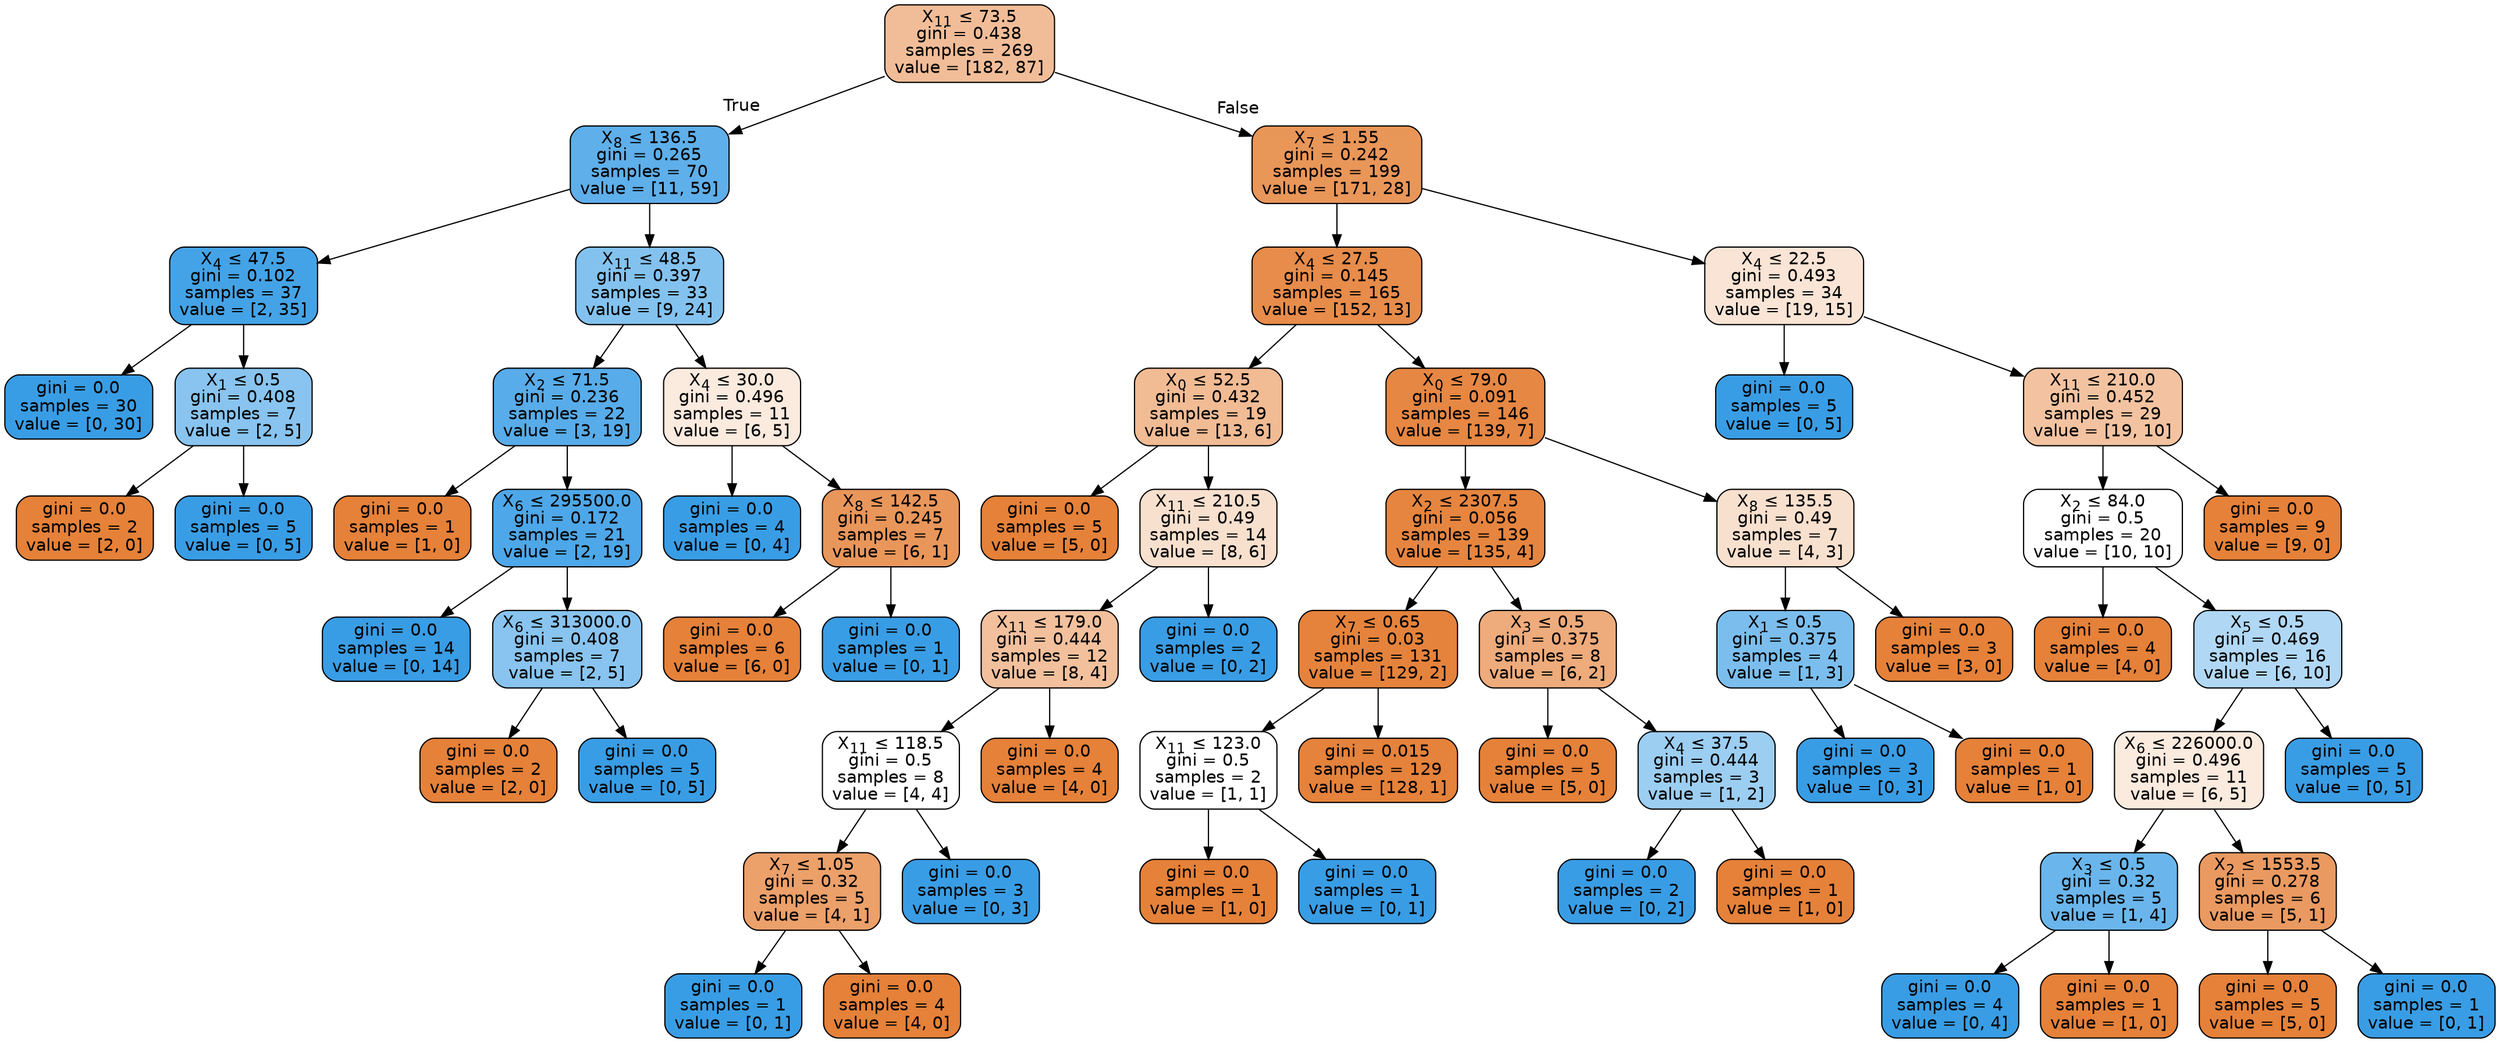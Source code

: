 digraph Tree {
node [shape=box, style="filled, rounded", color="black", fontname=helvetica] ;
edge [fontname=helvetica] ;
0 [label=<X<SUB>11</SUB> &le; 73.5<br/>gini = 0.438<br/>samples = 269<br/>value = [182, 87]>, fillcolor="#f1bd98"] ;
1 [label=<X<SUB>8</SUB> &le; 136.5<br/>gini = 0.265<br/>samples = 70<br/>value = [11, 59]>, fillcolor="#5eafea"] ;
0 -> 1 [labeldistance=2.5, labelangle=45, headlabel="True"] ;
2 [label=<X<SUB>4</SUB> &le; 47.5<br/>gini = 0.102<br/>samples = 37<br/>value = [2, 35]>, fillcolor="#44a3e6"] ;
1 -> 2 ;
3 [label=<gini = 0.0<br/>samples = 30<br/>value = [0, 30]>, fillcolor="#399de5"] ;
2 -> 3 ;
4 [label=<X<SUB>1</SUB> &le; 0.5<br/>gini = 0.408<br/>samples = 7<br/>value = [2, 5]>, fillcolor="#88c4ef"] ;
2 -> 4 ;
5 [label=<gini = 0.0<br/>samples = 2<br/>value = [2, 0]>, fillcolor="#e58139"] ;
4 -> 5 ;
6 [label=<gini = 0.0<br/>samples = 5<br/>value = [0, 5]>, fillcolor="#399de5"] ;
4 -> 6 ;
7 [label=<X<SUB>11</SUB> &le; 48.5<br/>gini = 0.397<br/>samples = 33<br/>value = [9, 24]>, fillcolor="#83c2ef"] ;
1 -> 7 ;
8 [label=<X<SUB>2</SUB> &le; 71.5<br/>gini = 0.236<br/>samples = 22<br/>value = [3, 19]>, fillcolor="#58ace9"] ;
7 -> 8 ;
9 [label=<gini = 0.0<br/>samples = 1<br/>value = [1, 0]>, fillcolor="#e58139"] ;
8 -> 9 ;
10 [label=<X<SUB>6</SUB> &le; 295500.0<br/>gini = 0.172<br/>samples = 21<br/>value = [2, 19]>, fillcolor="#4ea7e8"] ;
8 -> 10 ;
11 [label=<gini = 0.0<br/>samples = 14<br/>value = [0, 14]>, fillcolor="#399de5"] ;
10 -> 11 ;
12 [label=<X<SUB>6</SUB> &le; 313000.0<br/>gini = 0.408<br/>samples = 7<br/>value = [2, 5]>, fillcolor="#88c4ef"] ;
10 -> 12 ;
13 [label=<gini = 0.0<br/>samples = 2<br/>value = [2, 0]>, fillcolor="#e58139"] ;
12 -> 13 ;
14 [label=<gini = 0.0<br/>samples = 5<br/>value = [0, 5]>, fillcolor="#399de5"] ;
12 -> 14 ;
15 [label=<X<SUB>4</SUB> &le; 30.0<br/>gini = 0.496<br/>samples = 11<br/>value = [6, 5]>, fillcolor="#fbeade"] ;
7 -> 15 ;
16 [label=<gini = 0.0<br/>samples = 4<br/>value = [0, 4]>, fillcolor="#399de5"] ;
15 -> 16 ;
17 [label=<X<SUB>8</SUB> &le; 142.5<br/>gini = 0.245<br/>samples = 7<br/>value = [6, 1]>, fillcolor="#e9965a"] ;
15 -> 17 ;
18 [label=<gini = 0.0<br/>samples = 6<br/>value = [6, 0]>, fillcolor="#e58139"] ;
17 -> 18 ;
19 [label=<gini = 0.0<br/>samples = 1<br/>value = [0, 1]>, fillcolor="#399de5"] ;
17 -> 19 ;
20 [label=<X<SUB>7</SUB> &le; 1.55<br/>gini = 0.242<br/>samples = 199<br/>value = [171, 28]>, fillcolor="#e99659"] ;
0 -> 20 [labeldistance=2.5, labelangle=-45, headlabel="False"] ;
21 [label=<X<SUB>4</SUB> &le; 27.5<br/>gini = 0.145<br/>samples = 165<br/>value = [152, 13]>, fillcolor="#e78c4a"] ;
20 -> 21 ;
22 [label=<X<SUB>0</SUB> &le; 52.5<br/>gini = 0.432<br/>samples = 19<br/>value = [13, 6]>, fillcolor="#f1bb94"] ;
21 -> 22 ;
23 [label=<gini = 0.0<br/>samples = 5<br/>value = [5, 0]>, fillcolor="#e58139"] ;
22 -> 23 ;
24 [label=<X<SUB>11</SUB> &le; 210.5<br/>gini = 0.49<br/>samples = 14<br/>value = [8, 6]>, fillcolor="#f8e0ce"] ;
22 -> 24 ;
25 [label=<X<SUB>11</SUB> &le; 179.0<br/>gini = 0.444<br/>samples = 12<br/>value = [8, 4]>, fillcolor="#f2c09c"] ;
24 -> 25 ;
26 [label=<X<SUB>11</SUB> &le; 118.5<br/>gini = 0.5<br/>samples = 8<br/>value = [4, 4]>, fillcolor="#ffffff"] ;
25 -> 26 ;
27 [label=<X<SUB>7</SUB> &le; 1.05<br/>gini = 0.32<br/>samples = 5<br/>value = [4, 1]>, fillcolor="#eca06a"] ;
26 -> 27 ;
28 [label=<gini = 0.0<br/>samples = 1<br/>value = [0, 1]>, fillcolor="#399de5"] ;
27 -> 28 ;
29 [label=<gini = 0.0<br/>samples = 4<br/>value = [4, 0]>, fillcolor="#e58139"] ;
27 -> 29 ;
30 [label=<gini = 0.0<br/>samples = 3<br/>value = [0, 3]>, fillcolor="#399de5"] ;
26 -> 30 ;
31 [label=<gini = 0.0<br/>samples = 4<br/>value = [4, 0]>, fillcolor="#e58139"] ;
25 -> 31 ;
32 [label=<gini = 0.0<br/>samples = 2<br/>value = [0, 2]>, fillcolor="#399de5"] ;
24 -> 32 ;
33 [label=<X<SUB>0</SUB> &le; 79.0<br/>gini = 0.091<br/>samples = 146<br/>value = [139, 7]>, fillcolor="#e68743"] ;
21 -> 33 ;
34 [label=<X<SUB>2</SUB> &le; 2307.5<br/>gini = 0.056<br/>samples = 139<br/>value = [135, 4]>, fillcolor="#e6853f"] ;
33 -> 34 ;
35 [label=<X<SUB>7</SUB> &le; 0.65<br/>gini = 0.03<br/>samples = 131<br/>value = [129, 2]>, fillcolor="#e5833c"] ;
34 -> 35 ;
36 [label=<X<SUB>11</SUB> &le; 123.0<br/>gini = 0.5<br/>samples = 2<br/>value = [1, 1]>, fillcolor="#ffffff"] ;
35 -> 36 ;
37 [label=<gini = 0.0<br/>samples = 1<br/>value = [1, 0]>, fillcolor="#e58139"] ;
36 -> 37 ;
38 [label=<gini = 0.0<br/>samples = 1<br/>value = [0, 1]>, fillcolor="#399de5"] ;
36 -> 38 ;
39 [label=<gini = 0.015<br/>samples = 129<br/>value = [128, 1]>, fillcolor="#e5823b"] ;
35 -> 39 ;
40 [label=<X<SUB>3</SUB> &le; 0.5<br/>gini = 0.375<br/>samples = 8<br/>value = [6, 2]>, fillcolor="#eeab7b"] ;
34 -> 40 ;
41 [label=<gini = 0.0<br/>samples = 5<br/>value = [5, 0]>, fillcolor="#e58139"] ;
40 -> 41 ;
42 [label=<X<SUB>4</SUB> &le; 37.5<br/>gini = 0.444<br/>samples = 3<br/>value = [1, 2]>, fillcolor="#9ccef2"] ;
40 -> 42 ;
43 [label=<gini = 0.0<br/>samples = 2<br/>value = [0, 2]>, fillcolor="#399de5"] ;
42 -> 43 ;
44 [label=<gini = 0.0<br/>samples = 1<br/>value = [1, 0]>, fillcolor="#e58139"] ;
42 -> 44 ;
45 [label=<X<SUB>8</SUB> &le; 135.5<br/>gini = 0.49<br/>samples = 7<br/>value = [4, 3]>, fillcolor="#f8e0ce"] ;
33 -> 45 ;
46 [label=<X<SUB>1</SUB> &le; 0.5<br/>gini = 0.375<br/>samples = 4<br/>value = [1, 3]>, fillcolor="#7bbeee"] ;
45 -> 46 ;
47 [label=<gini = 0.0<br/>samples = 3<br/>value = [0, 3]>, fillcolor="#399de5"] ;
46 -> 47 ;
48 [label=<gini = 0.0<br/>samples = 1<br/>value = [1, 0]>, fillcolor="#e58139"] ;
46 -> 48 ;
49 [label=<gini = 0.0<br/>samples = 3<br/>value = [3, 0]>, fillcolor="#e58139"] ;
45 -> 49 ;
50 [label=<X<SUB>4</SUB> &le; 22.5<br/>gini = 0.493<br/>samples = 34<br/>value = [19, 15]>, fillcolor="#fae4d5"] ;
20 -> 50 ;
51 [label=<gini = 0.0<br/>samples = 5<br/>value = [0, 5]>, fillcolor="#399de5"] ;
50 -> 51 ;
52 [label=<X<SUB>11</SUB> &le; 210.0<br/>gini = 0.452<br/>samples = 29<br/>value = [19, 10]>, fillcolor="#f3c3a1"] ;
50 -> 52 ;
53 [label=<X<SUB>2</SUB> &le; 84.0<br/>gini = 0.5<br/>samples = 20<br/>value = [10, 10]>, fillcolor="#ffffff"] ;
52 -> 53 ;
54 [label=<gini = 0.0<br/>samples = 4<br/>value = [4, 0]>, fillcolor="#e58139"] ;
53 -> 54 ;
55 [label=<X<SUB>5</SUB> &le; 0.5<br/>gini = 0.469<br/>samples = 16<br/>value = [6, 10]>, fillcolor="#b0d8f5"] ;
53 -> 55 ;
56 [label=<X<SUB>6</SUB> &le; 226000.0<br/>gini = 0.496<br/>samples = 11<br/>value = [6, 5]>, fillcolor="#fbeade"] ;
55 -> 56 ;
57 [label=<X<SUB>3</SUB> &le; 0.5<br/>gini = 0.32<br/>samples = 5<br/>value = [1, 4]>, fillcolor="#6ab6ec"] ;
56 -> 57 ;
58 [label=<gini = 0.0<br/>samples = 4<br/>value = [0, 4]>, fillcolor="#399de5"] ;
57 -> 58 ;
59 [label=<gini = 0.0<br/>samples = 1<br/>value = [1, 0]>, fillcolor="#e58139"] ;
57 -> 59 ;
60 [label=<X<SUB>2</SUB> &le; 1553.5<br/>gini = 0.278<br/>samples = 6<br/>value = [5, 1]>, fillcolor="#ea9a61"] ;
56 -> 60 ;
61 [label=<gini = 0.0<br/>samples = 5<br/>value = [5, 0]>, fillcolor="#e58139"] ;
60 -> 61 ;
62 [label=<gini = 0.0<br/>samples = 1<br/>value = [0, 1]>, fillcolor="#399de5"] ;
60 -> 62 ;
63 [label=<gini = 0.0<br/>samples = 5<br/>value = [0, 5]>, fillcolor="#399de5"] ;
55 -> 63 ;
64 [label=<gini = 0.0<br/>samples = 9<br/>value = [9, 0]>, fillcolor="#e58139"] ;
52 -> 64 ;
}